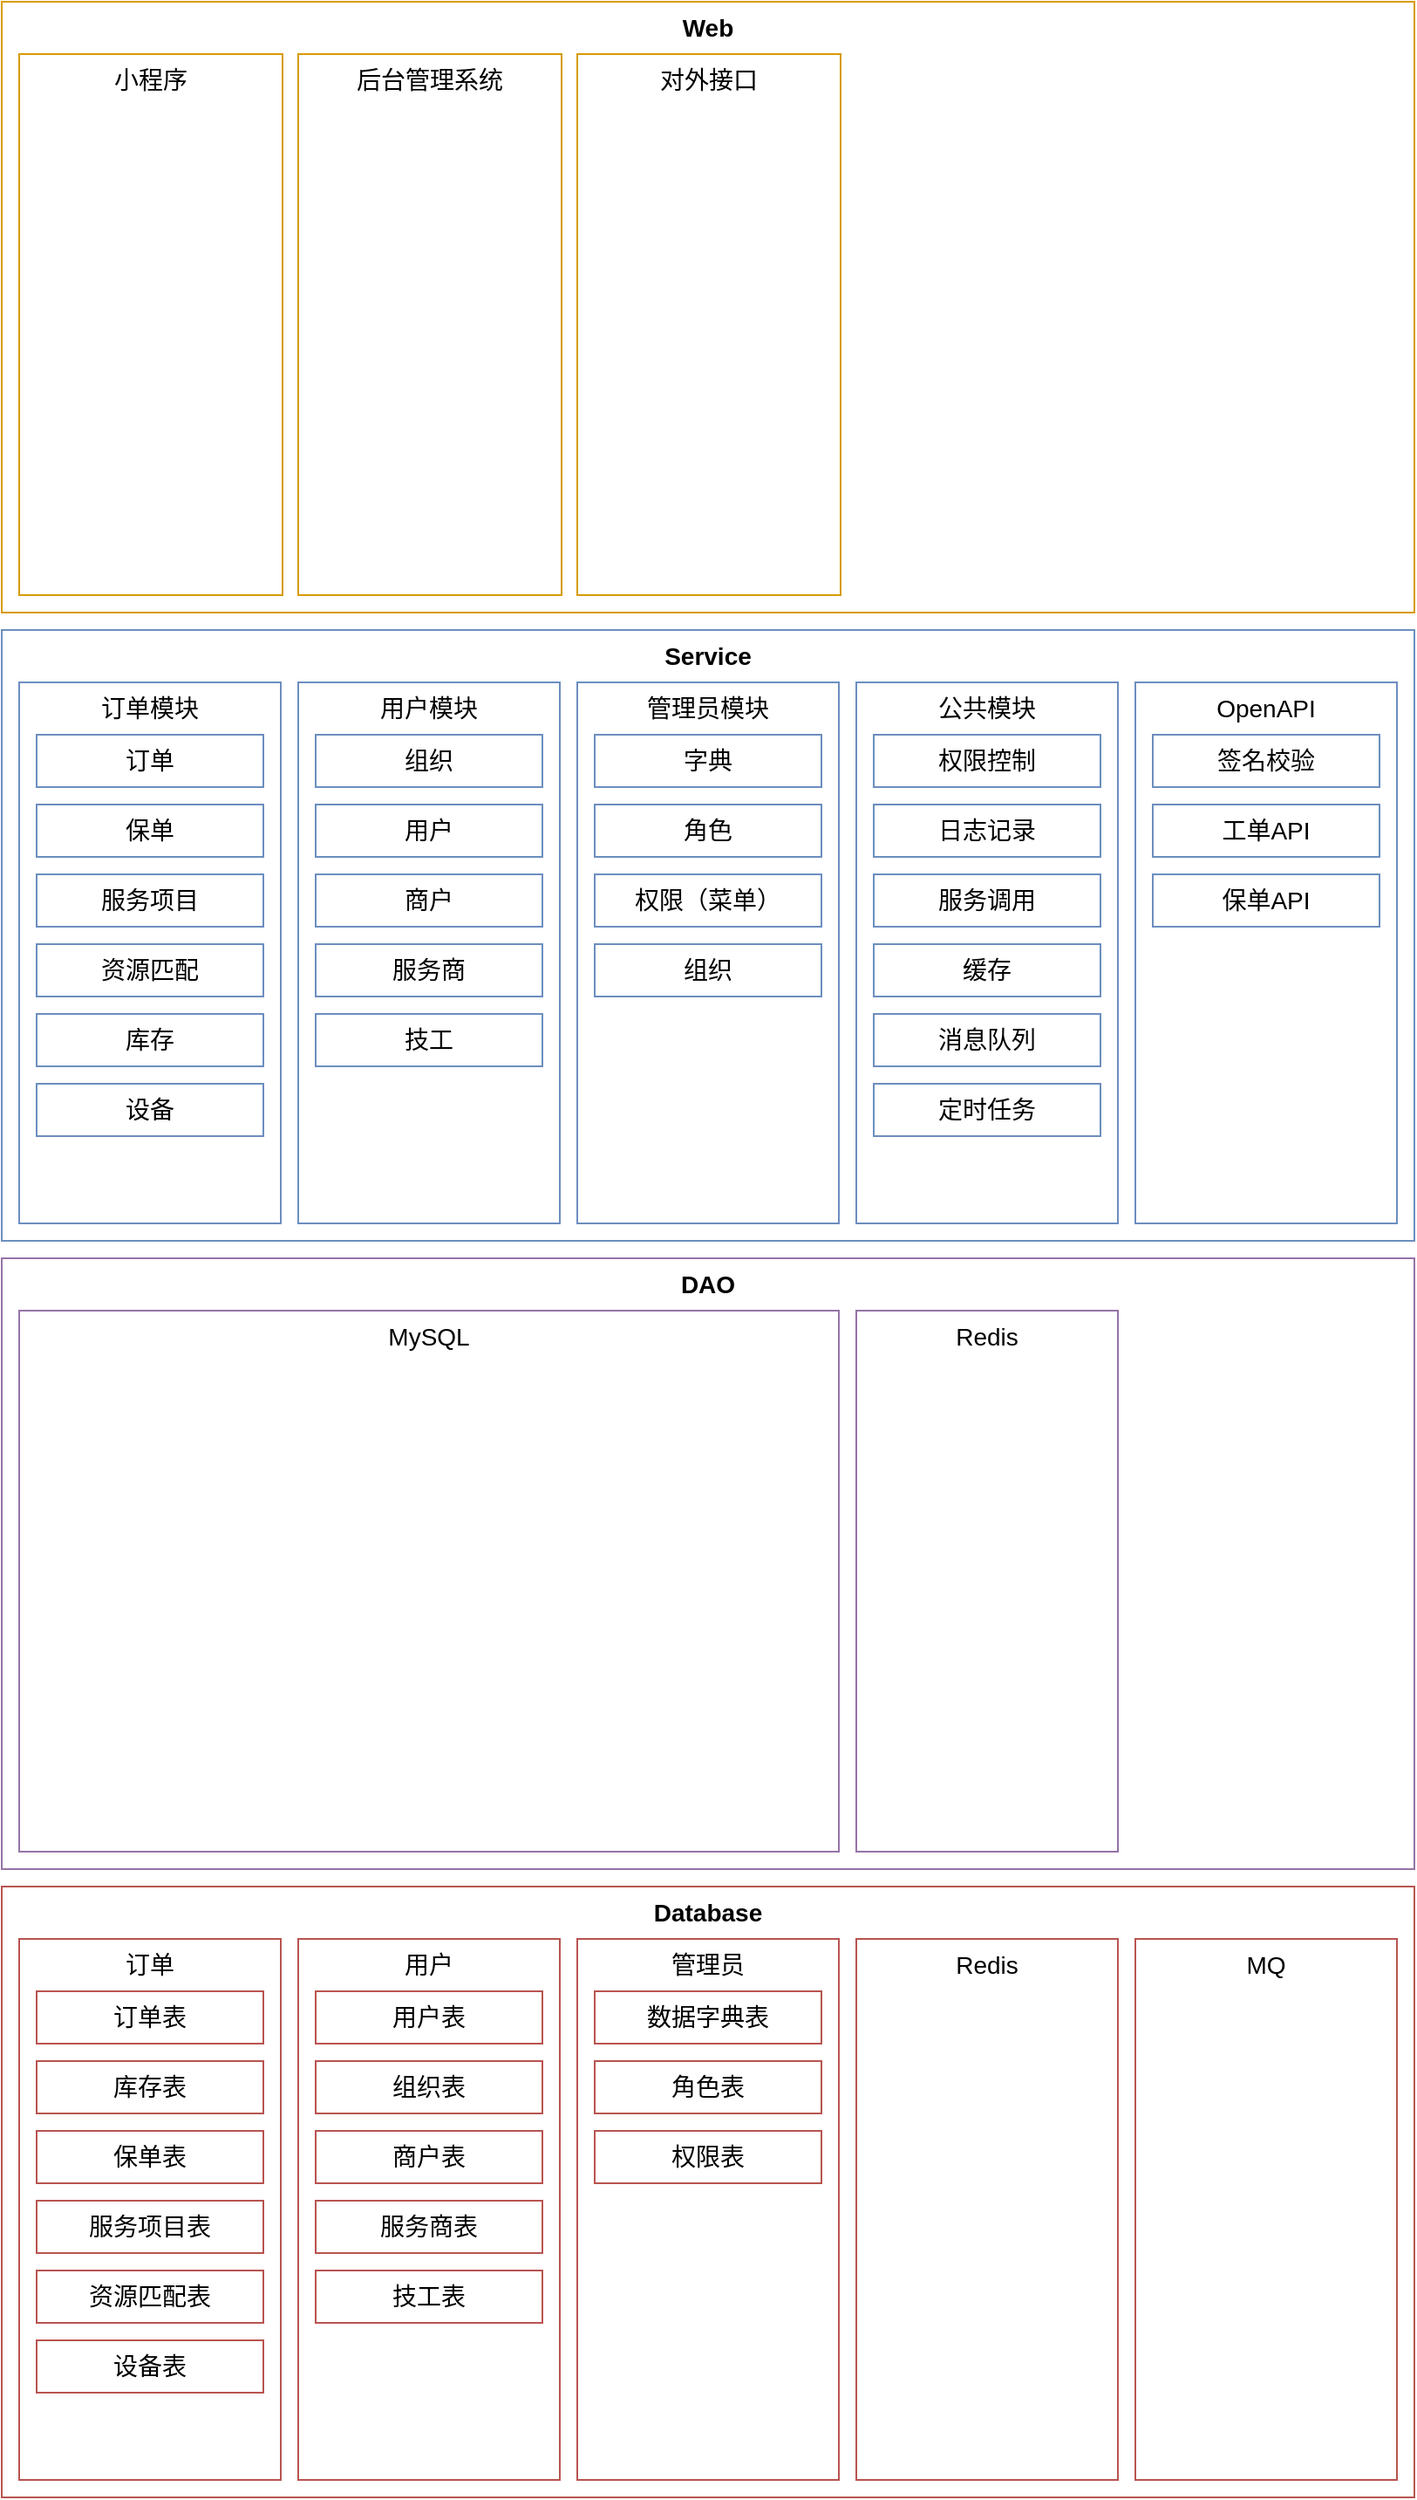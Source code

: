<mxfile version="13.5.9" type="github">
  <diagram id="1bCNgV_drRjvz0shBA7y" name="Page-1">
    <mxGraphModel dx="1102" dy="563" grid="1" gridSize="10" guides="1" tooltips="1" connect="1" arrows="1" fold="1" page="1" pageScale="1" pageWidth="827" pageHeight="1169" background="none" math="0" shadow="0">
      <root>
        <mxCell id="0" />
        <mxCell id="1" parent="0" />
        <mxCell id="Akp1j36LhRfIPDxdq11B-5" value="Service" style="text;html=1;strokeColor=#6c8ebf;align=center;verticalAlign=top;whiteSpace=wrap;rounded=0;sketch=0;fontSize=14;fontStyle=1" vertex="1" parent="1">
          <mxGeometry x="9" y="370" width="810" height="350" as="geometry" />
        </mxCell>
        <mxCell id="Akp1j36LhRfIPDxdq11B-6" value="DAO" style="text;html=1;strokeColor=#9673a6;align=center;verticalAlign=top;whiteSpace=wrap;rounded=0;sketch=0;fontSize=14;fontStyle=1;" vertex="1" parent="1">
          <mxGeometry x="9" y="730" width="810" height="350" as="geometry" />
        </mxCell>
        <mxCell id="Akp1j36LhRfIPDxdq11B-8" value="Database" style="text;html=1;strokeColor=#b85450;align=center;verticalAlign=top;whiteSpace=wrap;rounded=0;sketch=0;fontSize=14;fontStyle=1;" vertex="1" parent="1">
          <mxGeometry x="9" y="1090" width="810" height="350" as="geometry" />
        </mxCell>
        <mxCell id="Akp1j36LhRfIPDxdq11B-9" value="订单模块" style="rounded=0;whiteSpace=wrap;html=1;sketch=0;fontSize=14;align=center;strokeColor=#6c8ebf;labelPosition=center;verticalLabelPosition=middle;verticalAlign=top;fillColor=none;fontStyle=0" vertex="1" parent="1">
          <mxGeometry x="19" y="400" width="150" height="310" as="geometry" />
        </mxCell>
        <mxCell id="Akp1j36LhRfIPDxdq11B-10" value="用户模块" style="rounded=0;whiteSpace=wrap;html=1;sketch=0;fontSize=14;align=center;strokeColor=#6c8ebf;labelPosition=center;verticalLabelPosition=middle;verticalAlign=top;fillColor=none;fontStyle=0" vertex="1" parent="1">
          <mxGeometry x="179" y="400" width="150" height="310" as="geometry" />
        </mxCell>
        <mxCell id="Akp1j36LhRfIPDxdq11B-11" value="管理员模块" style="rounded=0;whiteSpace=wrap;html=1;sketch=0;fontSize=14;align=center;strokeColor=#6c8ebf;labelPosition=center;verticalLabelPosition=middle;verticalAlign=top;fillColor=none;fontStyle=0" vertex="1" parent="1">
          <mxGeometry x="339" y="400" width="150" height="310" as="geometry" />
        </mxCell>
        <mxCell id="Akp1j36LhRfIPDxdq11B-12" value="公共模块" style="rounded=0;whiteSpace=wrap;html=1;sketch=0;fontSize=14;align=center;strokeColor=#6c8ebf;labelPosition=center;verticalLabelPosition=middle;verticalAlign=top;fillColor=none;fontStyle=0" vertex="1" parent="1">
          <mxGeometry x="499" y="400" width="150" height="310" as="geometry" />
        </mxCell>
        <mxCell id="Akp1j36LhRfIPDxdq11B-13" value="OpenAPI" style="rounded=0;whiteSpace=wrap;html=1;sketch=0;fontSize=14;align=center;strokeColor=#6c8ebf;labelPosition=center;verticalLabelPosition=middle;verticalAlign=top;fillColor=none;fontStyle=0" vertex="1" parent="1">
          <mxGeometry x="659" y="400" width="150" height="310" as="geometry" />
        </mxCell>
        <mxCell id="Akp1j36LhRfIPDxdq11B-14" value="订单" style="rounded=0;whiteSpace=wrap;html=1;sketch=0;fontSize=14;align=center;strokeColor=#6c8ebf;fillColor=none;" vertex="1" parent="1">
          <mxGeometry x="29" y="430" width="130" height="30" as="geometry" />
        </mxCell>
        <mxCell id="Akp1j36LhRfIPDxdq11B-15" value="保单" style="rounded=0;whiteSpace=wrap;html=1;sketch=0;fontSize=14;align=center;strokeColor=#6c8ebf;fillColor=none;" vertex="1" parent="1">
          <mxGeometry x="29" y="470" width="130" height="30" as="geometry" />
        </mxCell>
        <mxCell id="Akp1j36LhRfIPDxdq11B-16" value="服务项目" style="rounded=0;whiteSpace=wrap;html=1;sketch=0;fontSize=14;align=center;strokeColor=#6c8ebf;fillColor=none;" vertex="1" parent="1">
          <mxGeometry x="29" y="510" width="130" height="30" as="geometry" />
        </mxCell>
        <mxCell id="Akp1j36LhRfIPDxdq11B-17" value="资源匹配" style="rounded=0;whiteSpace=wrap;html=1;sketch=0;fontSize=14;align=center;strokeColor=#6c8ebf;fillColor=none;" vertex="1" parent="1">
          <mxGeometry x="29" y="550" width="130" height="30" as="geometry" />
        </mxCell>
        <mxCell id="Akp1j36LhRfIPDxdq11B-18" value="库存" style="rounded=0;whiteSpace=wrap;html=1;sketch=0;fontSize=14;align=center;strokeColor=#6c8ebf;fillColor=none;" vertex="1" parent="1">
          <mxGeometry x="29" y="590" width="130" height="30" as="geometry" />
        </mxCell>
        <mxCell id="Akp1j36LhRfIPDxdq11B-19" value="用户&lt;span style=&quot;color: rgba(0 , 0 , 0 , 0) ; font-family: monospace ; font-size: 0px&quot;&gt;%3CmxGraphModel%3E%3Croot%3E%3CmxCell%20id%3D%220%22%2F%3E%3CmxCell%20id%3D%221%22%20parent%3D%220%22%2F%3E%3CmxCell%20id%3D%222%22%20value%3D%22%E8%AE%A2%E5%8D%95%E7%AE%A1%E7%90%86%22%20style%3D%22rounded%3D0%3BwhiteSpace%3Dwrap%3Bhtml%3D1%3Bsketch%3D0%3BfontSize%3D14%3Balign%3Dcenter%3BstrokeColor%3D%236c8ebf%3BfillColor%3Dnone%3B%22%20vertex%3D%221%22%20parent%3D%221%22%3E%3CmxGeometry%20x%3D%2220%22%20y%3D%22120%22%20width%3D%22120%22%20height%3D%2230%22%20as%3D%22geometry%22%2F%3E%3C%2FmxCell%3E%3C%2Froot%3E%3C%2FmxGraphModel%3E&lt;/span&gt;" style="rounded=0;whiteSpace=wrap;html=1;sketch=0;fontSize=14;align=center;strokeColor=#6c8ebf;fillColor=none;" vertex="1" parent="1">
          <mxGeometry x="189" y="470" width="130" height="30" as="geometry" />
        </mxCell>
        <mxCell id="Akp1j36LhRfIPDxdq11B-20" value="商户" style="rounded=0;whiteSpace=wrap;html=1;sketch=0;fontSize=14;align=center;strokeColor=#6c8ebf;fillColor=none;" vertex="1" parent="1">
          <mxGeometry x="189" y="510" width="130" height="30" as="geometry" />
        </mxCell>
        <mxCell id="Akp1j36LhRfIPDxdq11B-21" value="服务商" style="rounded=0;whiteSpace=wrap;html=1;sketch=0;fontSize=14;align=center;strokeColor=#6c8ebf;fillColor=none;" vertex="1" parent="1">
          <mxGeometry x="189" y="550" width="130" height="30" as="geometry" />
        </mxCell>
        <mxCell id="Akp1j36LhRfIPDxdq11B-22" value="技工" style="rounded=0;whiteSpace=wrap;html=1;sketch=0;fontSize=14;align=center;strokeColor=#6c8ebf;fillColor=none;" vertex="1" parent="1">
          <mxGeometry x="189" y="590" width="130" height="30" as="geometry" />
        </mxCell>
        <mxCell id="Akp1j36LhRfIPDxdq11B-23" value="组织" style="rounded=0;whiteSpace=wrap;html=1;sketch=0;fontSize=14;align=center;strokeColor=#6c8ebf;fillColor=none;" vertex="1" parent="1">
          <mxGeometry x="189" y="430" width="130" height="30" as="geometry" />
        </mxCell>
        <mxCell id="Akp1j36LhRfIPDxdq11B-24" value="字典" style="rounded=0;whiteSpace=wrap;html=1;sketch=0;fontSize=14;align=center;strokeColor=#6c8ebf;fillColor=none;" vertex="1" parent="1">
          <mxGeometry x="349" y="430" width="130" height="30" as="geometry" />
        </mxCell>
        <mxCell id="Akp1j36LhRfIPDxdq11B-25" value="角色" style="rounded=0;whiteSpace=wrap;html=1;sketch=0;fontSize=14;align=center;strokeColor=#6c8ebf;fillColor=none;" vertex="1" parent="1">
          <mxGeometry x="349" y="470" width="130" height="30" as="geometry" />
        </mxCell>
        <mxCell id="Akp1j36LhRfIPDxdq11B-26" value="权限（菜单）" style="rounded=0;whiteSpace=wrap;html=1;sketch=0;fontSize=14;align=center;strokeColor=#6c8ebf;fillColor=none;" vertex="1" parent="1">
          <mxGeometry x="349" y="510" width="130" height="30" as="geometry" />
        </mxCell>
        <mxCell id="Akp1j36LhRfIPDxdq11B-27" value="组织" style="rounded=0;whiteSpace=wrap;html=1;sketch=0;fontSize=14;align=center;strokeColor=#6c8ebf;fillColor=none;" vertex="1" parent="1">
          <mxGeometry x="349" y="550" width="130" height="30" as="geometry" />
        </mxCell>
        <mxCell id="Akp1j36LhRfIPDxdq11B-28" value="设备" style="rounded=0;whiteSpace=wrap;html=1;sketch=0;fontSize=14;align=center;strokeColor=#6c8ebf;fillColor=none;" vertex="1" parent="1">
          <mxGeometry x="29" y="630" width="130" height="30" as="geometry" />
        </mxCell>
        <mxCell id="Akp1j36LhRfIPDxdq11B-30" value="订单" style="rounded=0;whiteSpace=wrap;html=1;sketch=0;fontSize=14;align=center;strokeColor=#b85450;fillColor=none;verticalAlign=top;" vertex="1" parent="1">
          <mxGeometry x="19" y="1120" width="150" height="310" as="geometry" />
        </mxCell>
        <mxCell id="Akp1j36LhRfIPDxdq11B-31" value="用户" style="rounded=0;whiteSpace=wrap;html=1;sketch=0;fontSize=14;align=center;strokeColor=#b85450;fillColor=none;verticalAlign=top;" vertex="1" parent="1">
          <mxGeometry x="179" y="1120" width="150" height="310" as="geometry" />
        </mxCell>
        <mxCell id="Akp1j36LhRfIPDxdq11B-32" value="管理员" style="rounded=0;whiteSpace=wrap;html=1;sketch=0;fontSize=14;align=center;strokeColor=#b85450;fillColor=none;verticalAlign=top;" vertex="1" parent="1">
          <mxGeometry x="339" y="1120" width="150" height="310" as="geometry" />
        </mxCell>
        <mxCell id="Akp1j36LhRfIPDxdq11B-33" value="Redis" style="rounded=0;whiteSpace=wrap;html=1;sketch=0;fontSize=14;align=center;strokeColor=#b85450;fillColor=none;verticalAlign=top;" vertex="1" parent="1">
          <mxGeometry x="499" y="1120" width="150" height="310" as="geometry" />
        </mxCell>
        <mxCell id="Akp1j36LhRfIPDxdq11B-34" value="MQ" style="rounded=0;whiteSpace=wrap;html=1;sketch=0;fontSize=14;align=center;strokeColor=#b85450;fillColor=none;verticalAlign=top;" vertex="1" parent="1">
          <mxGeometry x="659" y="1120" width="150" height="310" as="geometry" />
        </mxCell>
        <mxCell id="Akp1j36LhRfIPDxdq11B-35" value="订单表" style="rounded=0;whiteSpace=wrap;html=1;sketch=0;fontSize=14;align=center;strokeColor=#b85450;fillColor=none;" vertex="1" parent="1">
          <mxGeometry x="29" y="1150" width="130" height="30" as="geometry" />
        </mxCell>
        <mxCell id="Akp1j36LhRfIPDxdq11B-36" value="库存表" style="rounded=0;whiteSpace=wrap;html=1;sketch=0;fontSize=14;align=center;strokeColor=#b85450;fillColor=none;" vertex="1" parent="1">
          <mxGeometry x="29" y="1190" width="130" height="30" as="geometry" />
        </mxCell>
        <mxCell id="Akp1j36LhRfIPDxdq11B-37" value="保单表" style="rounded=0;whiteSpace=wrap;html=1;sketch=0;fontSize=14;align=center;strokeColor=#b85450;fillColor=none;" vertex="1" parent="1">
          <mxGeometry x="29" y="1230" width="130" height="30" as="geometry" />
        </mxCell>
        <mxCell id="Akp1j36LhRfIPDxdq11B-38" value="服务项目表" style="rounded=0;whiteSpace=wrap;html=1;sketch=0;fontSize=14;align=center;strokeColor=#b85450;fillColor=none;" vertex="1" parent="1">
          <mxGeometry x="29" y="1270" width="130" height="30" as="geometry" />
        </mxCell>
        <mxCell id="Akp1j36LhRfIPDxdq11B-39" value="资源匹配表" style="rounded=0;whiteSpace=wrap;html=1;sketch=0;fontSize=14;align=center;strokeColor=#b85450;fillColor=none;" vertex="1" parent="1">
          <mxGeometry x="29" y="1310" width="130" height="30" as="geometry" />
        </mxCell>
        <mxCell id="Akp1j36LhRfIPDxdq11B-40" value="用户表" style="rounded=0;whiteSpace=wrap;html=1;sketch=0;fontSize=14;align=center;strokeColor=#b85450;fillColor=none;" vertex="1" parent="1">
          <mxGeometry x="189" y="1150" width="130" height="30" as="geometry" />
        </mxCell>
        <mxCell id="Akp1j36LhRfIPDxdq11B-41" value="组织表" style="rounded=0;whiteSpace=wrap;html=1;sketch=0;fontSize=14;align=center;strokeColor=#b85450;fillColor=none;" vertex="1" parent="1">
          <mxGeometry x="189" y="1190" width="130" height="30" as="geometry" />
        </mxCell>
        <mxCell id="Akp1j36LhRfIPDxdq11B-42" value="商户表" style="rounded=0;whiteSpace=wrap;html=1;sketch=0;fontSize=14;align=center;strokeColor=#b85450;fillColor=none;" vertex="1" parent="1">
          <mxGeometry x="189" y="1230" width="130" height="30" as="geometry" />
        </mxCell>
        <mxCell id="Akp1j36LhRfIPDxdq11B-43" value="服务商表" style="rounded=0;whiteSpace=wrap;html=1;sketch=0;fontSize=14;align=center;strokeColor=#b85450;fillColor=none;" vertex="1" parent="1">
          <mxGeometry x="189" y="1270" width="130" height="30" as="geometry" />
        </mxCell>
        <mxCell id="Akp1j36LhRfIPDxdq11B-44" value="技工表" style="rounded=0;whiteSpace=wrap;html=1;sketch=0;fontSize=14;align=center;strokeColor=#b85450;fillColor=none;" vertex="1" parent="1">
          <mxGeometry x="189" y="1310" width="130" height="30" as="geometry" />
        </mxCell>
        <mxCell id="Akp1j36LhRfIPDxdq11B-45" value="设备表" style="rounded=0;whiteSpace=wrap;html=1;sketch=0;fontSize=14;align=center;strokeColor=#b85450;fillColor=none;" vertex="1" parent="1">
          <mxGeometry x="29" y="1350" width="130" height="30" as="geometry" />
        </mxCell>
        <mxCell id="Akp1j36LhRfIPDxdq11B-46" value="数据字典表" style="rounded=0;whiteSpace=wrap;html=1;sketch=0;fontSize=14;align=center;strokeColor=#b85450;fillColor=none;" vertex="1" parent="1">
          <mxGeometry x="349" y="1150" width="130" height="30" as="geometry" />
        </mxCell>
        <mxCell id="Akp1j36LhRfIPDxdq11B-47" value="角色表" style="rounded=0;whiteSpace=wrap;html=1;sketch=0;fontSize=14;align=center;strokeColor=#b85450;fillColor=none;" vertex="1" parent="1">
          <mxGeometry x="349" y="1190" width="130" height="30" as="geometry" />
        </mxCell>
        <mxCell id="Akp1j36LhRfIPDxdq11B-48" value="权限表" style="rounded=0;whiteSpace=wrap;html=1;sketch=0;fontSize=14;align=center;strokeColor=#b85450;fillColor=none;" vertex="1" parent="1">
          <mxGeometry x="349" y="1230" width="130" height="30" as="geometry" />
        </mxCell>
        <mxCell id="Akp1j36LhRfIPDxdq11B-49" value="权限控制" style="rounded=0;whiteSpace=wrap;html=1;sketch=0;fontSize=14;align=center;strokeColor=#6c8ebf;fillColor=none;" vertex="1" parent="1">
          <mxGeometry x="509" y="430" width="130" height="30" as="geometry" />
        </mxCell>
        <mxCell id="Akp1j36LhRfIPDxdq11B-50" value="日志记录" style="rounded=0;whiteSpace=wrap;html=1;sketch=0;fontSize=14;align=center;strokeColor=#6c8ebf;fillColor=none;" vertex="1" parent="1">
          <mxGeometry x="509" y="470" width="130" height="30" as="geometry" />
        </mxCell>
        <mxCell id="Akp1j36LhRfIPDxdq11B-51" value="服务调用" style="rounded=0;whiteSpace=wrap;html=1;sketch=0;fontSize=14;align=center;strokeColor=#6c8ebf;fillColor=none;" vertex="1" parent="1">
          <mxGeometry x="509" y="510" width="130" height="30" as="geometry" />
        </mxCell>
        <mxCell id="Akp1j36LhRfIPDxdq11B-52" value="缓存" style="rounded=0;whiteSpace=wrap;html=1;sketch=0;fontSize=14;align=center;strokeColor=#6c8ebf;fillColor=none;" vertex="1" parent="1">
          <mxGeometry x="509" y="550" width="130" height="30" as="geometry" />
        </mxCell>
        <mxCell id="Akp1j36LhRfIPDxdq11B-53" value="消息队列" style="rounded=0;whiteSpace=wrap;html=1;sketch=0;fontSize=14;align=center;strokeColor=#6c8ebf;fillColor=none;" vertex="1" parent="1">
          <mxGeometry x="509" y="590" width="130" height="30" as="geometry" />
        </mxCell>
        <mxCell id="Akp1j36LhRfIPDxdq11B-54" value="签名校验" style="rounded=0;whiteSpace=wrap;html=1;sketch=0;fontSize=14;align=center;strokeColor=#6c8ebf;fillColor=none;" vertex="1" parent="1">
          <mxGeometry x="669" y="430" width="130" height="30" as="geometry" />
        </mxCell>
        <mxCell id="Akp1j36LhRfIPDxdq11B-56" value="MySQL" style="rounded=0;whiteSpace=wrap;html=1;sketch=0;fontSize=14;align=center;strokeColor=#9673a6;fillColor=none;verticalAlign=top;" vertex="1" parent="1">
          <mxGeometry x="19" y="760" width="470" height="310" as="geometry" />
        </mxCell>
        <mxCell id="Akp1j36LhRfIPDxdq11B-57" value="Redis" style="rounded=0;whiteSpace=wrap;html=1;sketch=0;fontSize=14;align=center;strokeColor=#9673a6;fillColor=none;verticalAlign=top;" vertex="1" parent="1">
          <mxGeometry x="499" y="760" width="150" height="310" as="geometry" />
        </mxCell>
        <mxCell id="Akp1j36LhRfIPDxdq11B-59" value="定时任务" style="rounded=0;whiteSpace=wrap;html=1;sketch=0;fontSize=14;align=center;strokeColor=#6c8ebf;fillColor=none;" vertex="1" parent="1">
          <mxGeometry x="509" y="630" width="130" height="30" as="geometry" />
        </mxCell>
        <mxCell id="Akp1j36LhRfIPDxdq11B-60" value="工单API" style="rounded=0;whiteSpace=wrap;html=1;sketch=0;fontSize=14;align=center;strokeColor=#6c8ebf;fillColor=none;" vertex="1" parent="1">
          <mxGeometry x="669" y="470" width="130" height="30" as="geometry" />
        </mxCell>
        <mxCell id="Akp1j36LhRfIPDxdq11B-61" value="保单API" style="rounded=0;whiteSpace=wrap;html=1;sketch=0;fontSize=14;align=center;strokeColor=#6c8ebf;fillColor=none;" vertex="1" parent="1">
          <mxGeometry x="669" y="510" width="130" height="30" as="geometry" />
        </mxCell>
        <mxCell id="Akp1j36LhRfIPDxdq11B-62" value="Web" style="text;html=1;strokeColor=#d79b00;align=center;verticalAlign=top;whiteSpace=wrap;rounded=0;sketch=0;fontSize=14;fontStyle=1;" vertex="1" parent="1">
          <mxGeometry x="9" y="10" width="810" height="350" as="geometry" />
        </mxCell>
        <mxCell id="Akp1j36LhRfIPDxdq11B-63" value="小程序" style="rounded=0;whiteSpace=wrap;html=1;sketch=0;fontSize=14;align=center;strokeColor=#d79b00;verticalAlign=top;fillColor=none;" vertex="1" parent="1">
          <mxGeometry x="19" y="40" width="151" height="310" as="geometry" />
        </mxCell>
        <mxCell id="Akp1j36LhRfIPDxdq11B-64" value="后台管理系统" style="rounded=0;whiteSpace=wrap;html=1;sketch=0;fontSize=14;align=center;strokeColor=#d79b00;verticalAlign=top;fillColor=none;" vertex="1" parent="1">
          <mxGeometry x="179" y="40" width="151" height="310" as="geometry" />
        </mxCell>
        <mxCell id="Akp1j36LhRfIPDxdq11B-65" value="对外接口" style="rounded=0;whiteSpace=wrap;html=1;sketch=0;fontSize=14;align=center;strokeColor=#d79b00;verticalAlign=top;fillColor=none;" vertex="1" parent="1">
          <mxGeometry x="339" y="40" width="151" height="310" as="geometry" />
        </mxCell>
      </root>
    </mxGraphModel>
  </diagram>
</mxfile>
